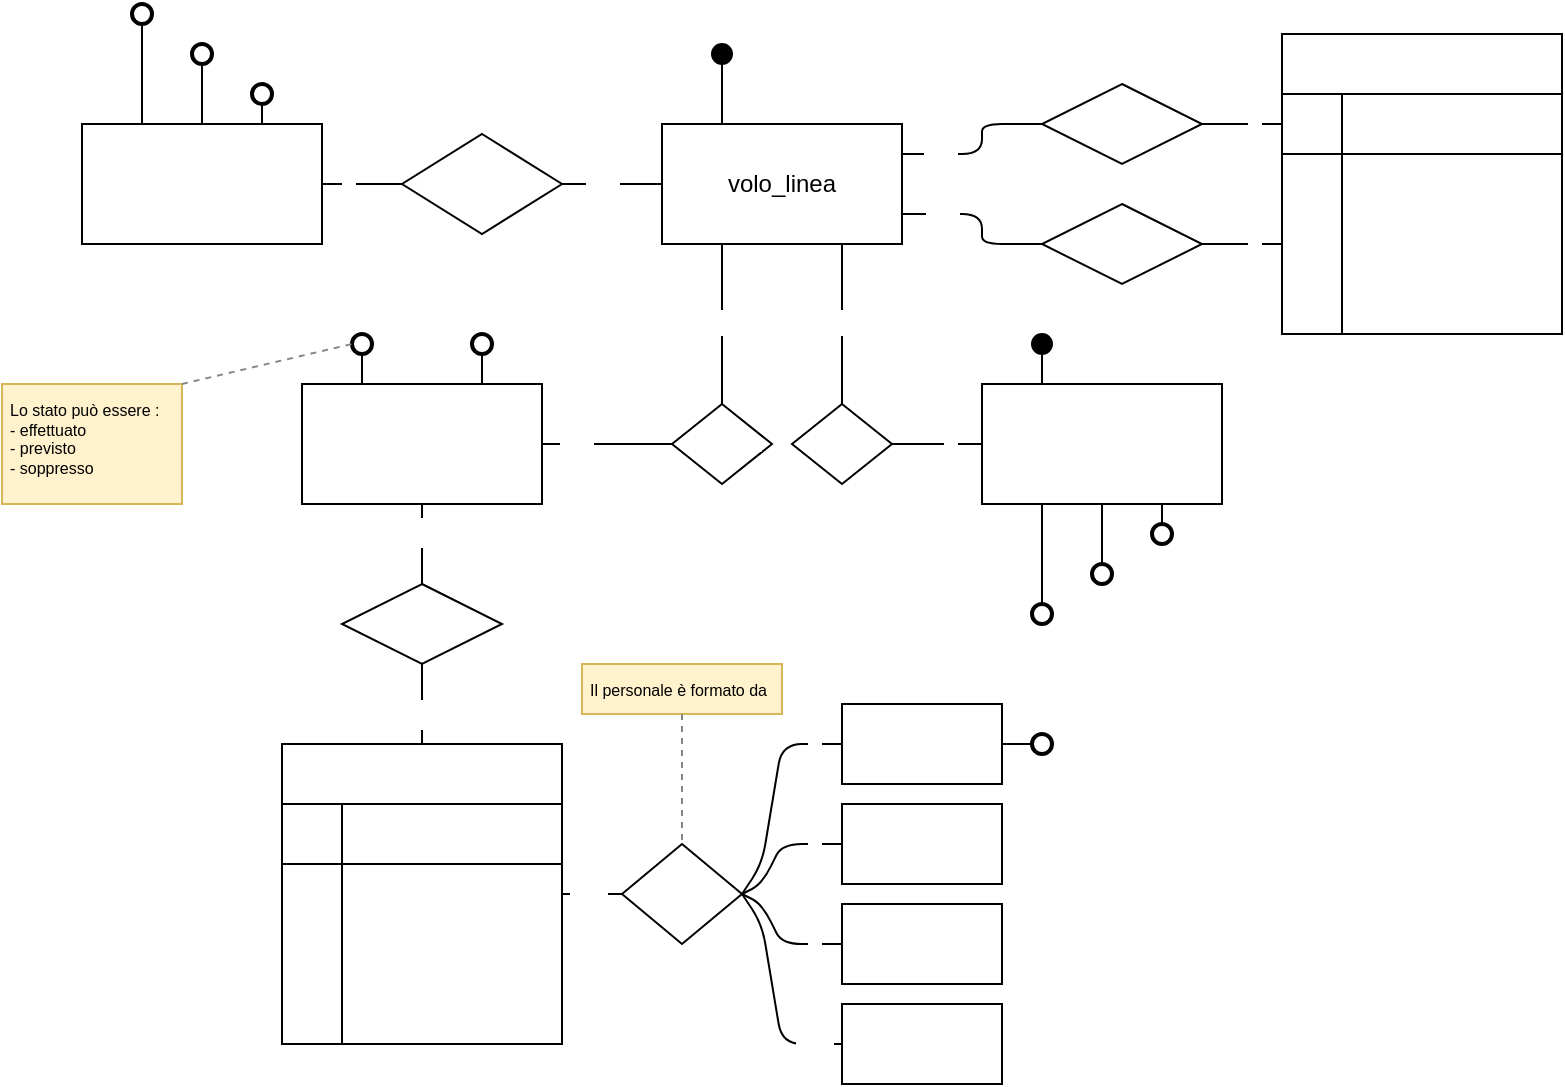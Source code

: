 <mxfile>
    <diagram id="38NO30gtIOIMFCJ8-FPS" name="Page-1">
        <mxGraphModel dx="1356" dy="537" grid="1" gridSize="10" guides="1" tooltips="1" connect="1" arrows="1" fold="1" page="0" pageScale="1" pageWidth="3300" pageHeight="4681" math="0" shadow="0">
            <root>
                <mxCell id="0"/>
                <mxCell id="1" parent="0"/>
                <mxCell id="2" value="volo_linea" style="whiteSpace=wrap;html=1;" parent="1" vertex="1">
                    <mxGeometry x="170" y="190" width="120" height="60" as="geometry"/>
                </mxCell>
                <mxCell id="3" value="&lt;div style=&quot;font-size: 12px;&quot;&gt;&lt;span style=&quot;font-size: 12px;&quot;&gt;&lt;span style=&quot;font-size: 12px;&quot;&gt;&lt;font color=&quot;#ffffff&quot;&gt;numero&lt;/font&gt;&lt;/span&gt;&lt;/span&gt;&lt;/div&gt;" style="ellipse;whiteSpace=wrap;html=1;labelPosition=right;verticalLabelPosition=middle;align=left;verticalAlign=middle;labelBackgroundColor=default;fillColor=#000000;spacingLeft=2;fontSize=12;aspect=fixed;snapToPoint=1;fontColor=#222222;allowArrows=1;" parent="1" vertex="1">
                    <mxGeometry x="195" y="150" width="10" height="10" as="geometry"/>
                </mxCell>
                <mxCell id="5" value="" style="endArrow=none;html=1;exitX=0.25;exitY=0;exitDx=0;exitDy=0;entryX=0.5;entryY=1;entryDx=0;entryDy=0;" parent="1" source="2" target="3" edge="1">
                    <mxGeometry width="50" height="50" relative="1" as="geometry">
                        <mxPoint x="310" y="200" as="sourcePoint"/>
                        <mxPoint x="360" y="150" as="targetPoint"/>
                    </mxGeometry>
                </mxCell>
                <mxCell id="7" value="orario" style="whiteSpace=wrap;html=1;fontColor=#FFFFFF;" parent="1" vertex="1">
                    <mxGeometry x="-120" y="190" width="120" height="60" as="geometry"/>
                </mxCell>
                <mxCell id="8" value="&lt;div style=&quot;font-size: 12px;&quot;&gt;&lt;span style=&quot;font-size: 12px;&quot;&gt;&lt;span style=&quot;font-size: 12px;&quot;&gt;&lt;font color=&quot;#ffffff&quot;&gt;partenza&lt;/font&gt;&lt;/span&gt;&lt;/span&gt;&lt;/div&gt;" style="ellipse;whiteSpace=wrap;html=1;labelPosition=right;verticalLabelPosition=middle;align=left;verticalAlign=middle;labelBackgroundColor=default;fillColor=none;spacingLeft=2;fontSize=12;strokeWidth=2;snapToPoint=1;fontColor=#222222;allowArrows=1;" parent="1" vertex="1">
                    <mxGeometry x="-95" y="130" width="10" height="10" as="geometry"/>
                </mxCell>
                <mxCell id="9" value="&lt;div style=&quot;font-size: 12px;&quot;&gt;&lt;span style=&quot;font-size: 12px;&quot;&gt;&lt;span style=&quot;font-size: 12px;&quot;&gt;&lt;font color=&quot;#ffffff&quot;&gt;arrivo&lt;/font&gt;&lt;/span&gt;&lt;/span&gt;&lt;/div&gt;" style="ellipse;whiteSpace=wrap;html=1;labelPosition=right;verticalLabelPosition=middle;align=left;verticalAlign=middle;labelBackgroundColor=default;fillColor=none;spacingLeft=2;fontSize=12;strokeWidth=2;snapToPoint=1;fontColor=#222222;allowArrows=1;" parent="1" vertex="1">
                    <mxGeometry x="-65" y="150" width="10" height="10" as="geometry"/>
                </mxCell>
                <mxCell id="10" value="" style="endArrow=none;html=1;fontColor=#FFFFFF;entryX=0.5;entryY=1;entryDx=0;entryDy=0;exitX=0.25;exitY=0;exitDx=0;exitDy=0;" parent="1" source="7" target="8" edge="1">
                    <mxGeometry width="50" height="50" relative="1" as="geometry">
                        <mxPoint x="-80" y="340" as="sourcePoint"/>
                        <mxPoint x="-30" y="290" as="targetPoint"/>
                    </mxGeometry>
                </mxCell>
                <mxCell id="11" value="" style="endArrow=none;html=1;fontColor=#FFFFFF;entryX=0.5;entryY=1;entryDx=0;entryDy=0;exitX=0.5;exitY=0;exitDx=0;exitDy=0;" parent="1" source="7" target="9" edge="1">
                    <mxGeometry width="50" height="50" relative="1" as="geometry">
                        <mxPoint x="-70" y="330" as="sourcePoint"/>
                        <mxPoint x="-20" y="280" as="targetPoint"/>
                    </mxGeometry>
                </mxCell>
                <mxCell id="12" value="&lt;font color=&quot;#ffffff&quot;&gt;prevede&lt;/font&gt;" style="rhombus;whiteSpace=wrap;html=1;fontSize=12;fontColor=#222222;fillColor=none;snapToPoint=1;" parent="1" vertex="1">
                    <mxGeometry x="40" y="195" width="80" height="50" as="geometry"/>
                </mxCell>
                <mxCell id="14" value="" style="endArrow=none;html=1;fontColor=#FFFFFF;entryX=0;entryY=0.5;entryDx=0;entryDy=0;exitX=1;exitY=0.5;exitDx=0;exitDy=0;" parent="1" source="12" target="2" edge="1">
                    <mxGeometry width="50" height="50" relative="1" as="geometry">
                        <mxPoint y="330" as="sourcePoint"/>
                        <mxPoint x="50" y="280" as="targetPoint"/>
                    </mxGeometry>
                </mxCell>
                <mxCell id="16" value="1:N" style="edgeLabel;html=1;align=center;verticalAlign=middle;resizable=0;points=[];fontColor=#FFFFFF;" parent="14" vertex="1" connectable="0">
                    <mxGeometry x="-0.31" y="-2" relative="1" as="geometry">
                        <mxPoint x="2" y="-2" as="offset"/>
                    </mxGeometry>
                </mxCell>
                <mxCell id="15" value="" style="endArrow=none;html=1;fontColor=#FFFFFF;entryX=0;entryY=0.5;entryDx=0;entryDy=0;exitX=1;exitY=0.5;exitDx=0;exitDy=0;" parent="1" source="7" target="12" edge="1">
                    <mxGeometry width="50" height="50" relative="1" as="geometry">
                        <mxPoint y="320" as="sourcePoint"/>
                        <mxPoint x="50" y="270" as="targetPoint"/>
                    </mxGeometry>
                </mxCell>
                <mxCell id="17" value="1" style="edgeLabel;html=1;align=center;verticalAlign=middle;resizable=0;points=[];fontColor=#FFFFFF;" parent="15" vertex="1" connectable="0">
                    <mxGeometry x="-0.41" y="-1" relative="1" as="geometry">
                        <mxPoint x="1" y="-1" as="offset"/>
                    </mxGeometry>
                </mxCell>
                <mxCell id="18" value="&lt;div style=&quot;font-size: 12px;&quot;&gt;&lt;span style=&quot;font-size: 12px;&quot;&gt;&lt;span style=&quot;font-size: 12px;&quot;&gt;&lt;font color=&quot;#ffffff&quot;&gt;durata&lt;/font&gt;&lt;/span&gt;&lt;/span&gt;&lt;/div&gt;" style="ellipse;whiteSpace=wrap;html=1;labelPosition=right;verticalLabelPosition=middle;align=left;verticalAlign=middle;labelBackgroundColor=default;fillColor=none;spacingLeft=2;fontSize=12;strokeWidth=2;snapToPoint=1;fontColor=#222222;allowArrows=1;" parent="1" vertex="1">
                    <mxGeometry x="-35" y="170" width="10" height="10" as="geometry"/>
                </mxCell>
                <mxCell id="19" value="" style="endArrow=none;html=1;fontColor=#FFFFFF;entryX=0.75;entryY=0;entryDx=0;entryDy=0;exitX=0.5;exitY=1;exitDx=0;exitDy=0;" parent="1" source="18" target="7" edge="1">
                    <mxGeometry width="50" height="50" relative="1" as="geometry">
                        <mxPoint x="-100" y="340" as="sourcePoint"/>
                        <mxPoint x="-50" y="290" as="targetPoint"/>
                    </mxGeometry>
                </mxCell>
                <mxCell id="32" value="elenco_aereoporti" style="shape=table;startSize=30;container=1;collapsible=1;childLayout=tableLayout;fixedRows=1;rowLines=0;fontStyle=1;align=center;resizeLast=1;rounded=0;shadow=0;fontColor=#FFFFFF;" parent="1" vertex="1">
                    <mxGeometry x="480" y="145" width="140" height="150" as="geometry">
                        <mxRectangle x="480" y="145" width="70" height="30" as="alternateBounds"/>
                    </mxGeometry>
                </mxCell>
                <mxCell id="33" value="" style="shape=tableRow;horizontal=0;startSize=0;swimlaneHead=0;swimlaneBody=0;fillColor=none;collapsible=0;dropTarget=0;points=[[0,0.5],[1,0.5]];portConstraint=eastwest;top=0;left=0;right=0;bottom=1;rounded=0;shadow=0;fontColor=#FFFFFF;" parent="32" vertex="1">
                    <mxGeometry y="30" width="140" height="30" as="geometry"/>
                </mxCell>
                <mxCell id="34" value="PK" style="shape=partialRectangle;connectable=0;fillColor=none;top=0;left=0;bottom=0;right=0;fontStyle=1;overflow=hidden;rounded=0;shadow=0;fontColor=#FFFFFF;" parent="33" vertex="1">
                    <mxGeometry width="30" height="30" as="geometry">
                        <mxRectangle width="30" height="30" as="alternateBounds"/>
                    </mxGeometry>
                </mxCell>
                <mxCell id="35" value="codice" style="shape=partialRectangle;connectable=0;fillColor=none;top=0;left=0;bottom=0;right=0;align=left;spacingLeft=6;fontStyle=1;overflow=hidden;rounded=0;shadow=0;fontColor=#FFFFFF;" parent="33" vertex="1">
                    <mxGeometry x="30" width="110" height="30" as="geometry">
                        <mxRectangle width="110" height="30" as="alternateBounds"/>
                    </mxGeometry>
                </mxCell>
                <mxCell id="36" value="" style="shape=tableRow;horizontal=0;startSize=0;swimlaneHead=0;swimlaneBody=0;fillColor=none;collapsible=0;dropTarget=0;points=[[0,0.5],[1,0.5]];portConstraint=eastwest;top=0;left=0;right=0;bottom=0;rounded=0;shadow=0;fontColor=#FFFFFF;" parent="32" vertex="1">
                    <mxGeometry y="60" width="140" height="30" as="geometry"/>
                </mxCell>
                <mxCell id="37" value="" style="shape=partialRectangle;connectable=0;fillColor=none;top=0;left=0;bottom=0;right=0;editable=1;overflow=hidden;rounded=0;shadow=0;fontColor=#FFFFFF;" parent="36" vertex="1">
                    <mxGeometry width="30" height="30" as="geometry">
                        <mxRectangle width="30" height="30" as="alternateBounds"/>
                    </mxGeometry>
                </mxCell>
                <mxCell id="38" value="nome" style="shape=partialRectangle;connectable=0;fillColor=none;top=0;left=0;bottom=0;right=0;align=left;spacingLeft=6;overflow=hidden;rounded=0;shadow=0;fontColor=#FFFFFF;" parent="36" vertex="1">
                    <mxGeometry x="30" width="110" height="30" as="geometry">
                        <mxRectangle width="110" height="30" as="alternateBounds"/>
                    </mxGeometry>
                </mxCell>
                <mxCell id="39" value="" style="shape=tableRow;horizontal=0;startSize=0;swimlaneHead=0;swimlaneBody=0;fillColor=none;collapsible=0;dropTarget=0;points=[[0,0.5],[1,0.5]];portConstraint=eastwest;top=0;left=0;right=0;bottom=0;rounded=0;shadow=0;fontColor=#FFFFFF;" parent="32" vertex="1">
                    <mxGeometry y="90" width="140" height="30" as="geometry"/>
                </mxCell>
                <mxCell id="40" value="" style="shape=partialRectangle;connectable=0;fillColor=none;top=0;left=0;bottom=0;right=0;editable=1;overflow=hidden;rounded=0;shadow=0;fontColor=#FFFFFF;" parent="39" vertex="1">
                    <mxGeometry width="30" height="30" as="geometry">
                        <mxRectangle width="30" height="30" as="alternateBounds"/>
                    </mxGeometry>
                </mxCell>
                <mxCell id="41" value="citta" style="shape=partialRectangle;connectable=0;fillColor=none;top=0;left=0;bottom=0;right=0;align=left;spacingLeft=6;overflow=hidden;rounded=0;shadow=0;fontColor=#FFFFFF;" parent="39" vertex="1">
                    <mxGeometry x="30" width="110" height="30" as="geometry">
                        <mxRectangle width="110" height="30" as="alternateBounds"/>
                    </mxGeometry>
                </mxCell>
                <mxCell id="42" value="" style="shape=tableRow;horizontal=0;startSize=0;swimlaneHead=0;swimlaneBody=0;fillColor=none;collapsible=0;dropTarget=0;points=[[0,0.5],[1,0.5]];portConstraint=eastwest;top=0;left=0;right=0;bottom=0;rounded=0;shadow=0;fontColor=#FFFFFF;" parent="32" vertex="1">
                    <mxGeometry y="120" width="140" height="30" as="geometry"/>
                </mxCell>
                <mxCell id="43" value="" style="shape=partialRectangle;connectable=0;fillColor=none;top=0;left=0;bottom=0;right=0;editable=1;overflow=hidden;rounded=0;shadow=0;fontColor=#FFFFFF;" parent="42" vertex="1">
                    <mxGeometry width="30" height="30" as="geometry">
                        <mxRectangle width="30" height="30" as="alternateBounds"/>
                    </mxGeometry>
                </mxCell>
                <mxCell id="44" value="nazione" style="shape=partialRectangle;connectable=0;fillColor=none;top=0;left=0;bottom=0;right=0;align=left;spacingLeft=6;overflow=hidden;rounded=0;shadow=0;fontColor=#FFFFFF;" parent="42" vertex="1">
                    <mxGeometry x="30" width="110" height="30" as="geometry">
                        <mxRectangle width="110" height="30" as="alternateBounds"/>
                    </mxGeometry>
                </mxCell>
                <mxCell id="46" value="&lt;font color=&quot;#ffffff&quot;&gt;partenza&lt;/font&gt;" style="rhombus;whiteSpace=wrap;html=1;fontSize=12;fontColor=#222222;fillColor=none;snapToPoint=1;rounded=0;shadow=0;" parent="1" vertex="1">
                    <mxGeometry x="360" y="170" width="80" height="40" as="geometry"/>
                </mxCell>
                <mxCell id="47" value="" style="endArrow=none;html=1;fontColor=#FFFFFF;exitX=1;exitY=0.25;exitDx=0;exitDy=0;entryX=0;entryY=0.5;entryDx=0;entryDy=0;" parent="1" source="2" target="46" edge="1">
                    <mxGeometry width="50" height="50" relative="1" as="geometry">
                        <mxPoint x="320" y="280" as="sourcePoint"/>
                        <mxPoint x="370" y="230" as="targetPoint"/>
                        <Array as="points">
                            <mxPoint x="330" y="205"/>
                            <mxPoint x="330" y="190"/>
                        </Array>
                    </mxGeometry>
                </mxCell>
                <mxCell id="55" value="0:N" style="edgeLabel;html=1;align=center;verticalAlign=middle;resizable=0;points=[];fontColor=#FFFFFF;" parent="47" vertex="1" connectable="0">
                    <mxGeometry x="-0.671" y="-1" relative="1" as="geometry">
                        <mxPoint x="5" y="-1" as="offset"/>
                    </mxGeometry>
                </mxCell>
                <mxCell id="48" value="&lt;font color=&quot;#ffffff&quot;&gt;arrivo&lt;/font&gt;" style="rhombus;whiteSpace=wrap;html=1;fontSize=12;fontColor=#222222;fillColor=none;snapToPoint=1;rounded=0;shadow=0;" parent="1" vertex="1">
                    <mxGeometry x="360" y="230" width="80" height="40" as="geometry"/>
                </mxCell>
                <mxCell id="49" value="" style="endArrow=none;html=1;fontColor=#FFFFFF;entryX=0;entryY=0.5;entryDx=0;entryDy=0;exitX=1;exitY=0.75;exitDx=0;exitDy=0;" parent="1" source="2" target="48" edge="1">
                    <mxGeometry width="50" height="50" relative="1" as="geometry">
                        <mxPoint x="310" y="300" as="sourcePoint"/>
                        <mxPoint x="360" y="250" as="targetPoint"/>
                        <Array as="points">
                            <mxPoint x="330" y="235"/>
                            <mxPoint x="330" y="250"/>
                        </Array>
                    </mxGeometry>
                </mxCell>
                <mxCell id="56" value="0:N" style="edgeLabel;html=1;align=center;verticalAlign=middle;resizable=0;points=[];fontColor=#FFFFFF;" parent="49" vertex="1" connectable="0">
                    <mxGeometry x="-0.652" y="-1" relative="1" as="geometry">
                        <mxPoint x="5" y="-2" as="offset"/>
                    </mxGeometry>
                </mxCell>
                <mxCell id="50" value="" style="endArrow=none;html=1;fontColor=#FFFFFF;entryX=1;entryY=0.5;entryDx=0;entryDy=0;exitX=0;exitY=0.5;exitDx=0;exitDy=0;" parent="1" source="39" target="48" edge="1">
                    <mxGeometry width="50" height="50" relative="1" as="geometry">
                        <mxPoint x="350" y="350" as="sourcePoint"/>
                        <mxPoint x="400" y="300" as="targetPoint"/>
                    </mxGeometry>
                </mxCell>
                <mxCell id="53" value="1" style="edgeLabel;html=1;align=center;verticalAlign=middle;resizable=0;points=[];fontColor=#FFFFFF;" parent="50" vertex="1" connectable="0">
                    <mxGeometry x="-0.3" y="1" relative="1" as="geometry">
                        <mxPoint y="-1" as="offset"/>
                    </mxGeometry>
                </mxCell>
                <mxCell id="51" value="" style="endArrow=none;html=1;fontColor=#FFFFFF;entryX=1;entryY=0.5;entryDx=0;entryDy=0;exitX=0;exitY=0.5;exitDx=0;exitDy=0;" parent="1" source="33" target="46" edge="1">
                    <mxGeometry width="50" height="50" relative="1" as="geometry">
                        <mxPoint x="310" y="360" as="sourcePoint"/>
                        <mxPoint x="360" y="310" as="targetPoint"/>
                    </mxGeometry>
                </mxCell>
                <mxCell id="54" value="1" style="edgeLabel;html=1;align=center;verticalAlign=middle;resizable=0;points=[];fontColor=#FFFFFF;" parent="51" vertex="1" connectable="0">
                    <mxGeometry x="-0.28" y="1" relative="1" as="geometry">
                        <mxPoint y="-1" as="offset"/>
                    </mxGeometry>
                </mxCell>
                <mxCell id="57" value="viaggi" style="whiteSpace=wrap;html=1;rounded=0;shadow=0;fontColor=#FFFFFF;" parent="1" vertex="1">
                    <mxGeometry x="-10" y="320" width="120" height="60" as="geometry"/>
                </mxCell>
                <mxCell id="60" value="&lt;div style=&quot;font-size: 12px;&quot;&gt;&lt;font color=&quot;#ffffff&quot;&gt;stato&lt;/font&gt;&lt;/div&gt;" style="ellipse;whiteSpace=wrap;html=1;labelPosition=right;verticalLabelPosition=middle;align=left;verticalAlign=middle;labelBackgroundColor=default;fillColor=none;spacingLeft=2;fontSize=12;strokeWidth=2;snapToPoint=1;fontColor=#222222;allowArrows=1;rounded=0;shadow=0;" parent="1" vertex="1">
                    <mxGeometry x="15" y="295" width="10" height="10" as="geometry"/>
                </mxCell>
                <mxCell id="64" value="" style="endArrow=none;html=1;fontColor=#FFFFFF;entryX=0.25;entryY=0;entryDx=0;entryDy=0;exitX=0.5;exitY=1;exitDx=0;exitDy=0;" parent="1" source="60" target="57" edge="1">
                    <mxGeometry width="50" height="50" relative="1" as="geometry">
                        <mxPoint x="20" y="390" as="sourcePoint"/>
                        <mxPoint x="20" y="380" as="targetPoint"/>
                    </mxGeometry>
                </mxCell>
                <mxCell id="67" value="" style="endArrow=none;html=1;fontColor=#FFFFFF;exitX=0.75;exitY=0;exitDx=0;exitDy=0;" parent="1" source="57" target="58" edge="1">
                    <mxGeometry width="50" height="50" relative="1" as="geometry">
                        <mxPoint x="90" y="310" as="sourcePoint"/>
                        <mxPoint x="80.0" y="380" as="targetPoint"/>
                    </mxGeometry>
                </mxCell>
                <mxCell id="58" value="&lt;div style=&quot;font-size: 12px;&quot;&gt;&lt;font color=&quot;#ffffff&quot;&gt;data&lt;/font&gt;&lt;/div&gt;" style="ellipse;whiteSpace=wrap;html=1;labelPosition=right;verticalLabelPosition=middle;align=left;verticalAlign=middle;labelBackgroundColor=default;fillColor=none;spacingLeft=2;fontSize=12;strokeWidth=2;snapToPoint=1;fontColor=#222222;allowArrows=1;rounded=0;shadow=0;" parent="1" vertex="1">
                    <mxGeometry x="75" y="295" width="10" height="10" as="geometry"/>
                </mxCell>
                <mxCell id="69" value="&lt;font color=&quot;#ffffff&quot;&gt;effettua&lt;/font&gt;" style="rhombus;whiteSpace=wrap;html=1;fontSize=12;fontColor=#222222;fillColor=none;snapToPoint=1;rounded=0;shadow=0;" parent="1" vertex="1">
                    <mxGeometry x="175" y="330" width="50" height="40" as="geometry"/>
                </mxCell>
                <mxCell id="71" value="" style="endArrow=none;html=1;fontColor=#FFFFFF;entryX=0;entryY=0.5;entryDx=0;entryDy=0;exitX=1;exitY=0.5;exitDx=0;exitDy=0;" parent="1" source="57" target="69" edge="1">
                    <mxGeometry width="50" height="50" relative="1" as="geometry">
                        <mxPoint y="490" as="sourcePoint"/>
                        <mxPoint x="50" y="440" as="targetPoint"/>
                    </mxGeometry>
                </mxCell>
                <mxCell id="74" value="0:N" style="edgeLabel;html=1;align=center;verticalAlign=middle;resizable=0;points=[];fontColor=#FFFFFF;" parent="71" vertex="1" connectable="0">
                    <mxGeometry x="-0.474" relative="1" as="geometry">
                        <mxPoint as="offset"/>
                    </mxGeometry>
                </mxCell>
                <mxCell id="72" value="" style="endArrow=none;html=1;fontColor=#FFFFFF;entryX=0.25;entryY=1;entryDx=0;entryDy=0;exitX=0.5;exitY=0;exitDx=0;exitDy=0;" parent="1" source="69" target="2" edge="1">
                    <mxGeometry width="50" height="50" relative="1" as="geometry">
                        <mxPoint x="60" y="360" as="sourcePoint"/>
                        <mxPoint x="110" y="310" as="targetPoint"/>
                    </mxGeometry>
                </mxCell>
                <mxCell id="73" value="1" style="edgeLabel;html=1;align=center;verticalAlign=middle;resizable=0;points=[];fontColor=#FFFFFF;" parent="72" vertex="1" connectable="0">
                    <mxGeometry x="0.289" relative="1" as="geometry">
                        <mxPoint x="-1" y="10" as="offset"/>
                    </mxGeometry>
                </mxCell>
                <mxCell id="75" value="velivolo" style="whiteSpace=wrap;html=1;rounded=0;shadow=0;fontColor=#FFFFFF;" parent="1" vertex="1">
                    <mxGeometry x="330" y="320" width="120" height="60" as="geometry"/>
                </mxCell>
                <mxCell id="76" value="&lt;font color=&quot;#ffffff&quot; style=&quot;font-size: 9px;&quot;&gt;appartiene&lt;/font&gt;" style="rhombus;whiteSpace=wrap;html=1;fontSize=9;fontColor=#222222;fillColor=none;snapToPoint=1;rounded=0;shadow=0;" parent="1" vertex="1">
                    <mxGeometry x="235" y="330" width="50" height="40" as="geometry"/>
                </mxCell>
                <mxCell id="77" value="" style="endArrow=none;html=1;fontColor=#FFFFFF;exitX=0.5;exitY=0;exitDx=0;exitDy=0;entryX=0.75;entryY=1;entryDx=0;entryDy=0;" parent="1" source="76" target="2" edge="1">
                    <mxGeometry width="50" height="50" relative="1" as="geometry">
                        <mxPoint x="240" y="340" as="sourcePoint"/>
                        <mxPoint x="290" y="290" as="targetPoint"/>
                    </mxGeometry>
                </mxCell>
                <mxCell id="78" value="1:N" style="edgeLabel;html=1;align=center;verticalAlign=middle;resizable=0;points=[];fontColor=#FFFFFF;" parent="77" vertex="1" connectable="0">
                    <mxGeometry x="0.676" y="-1" relative="1" as="geometry">
                        <mxPoint x="-2" y="26" as="offset"/>
                    </mxGeometry>
                </mxCell>
                <mxCell id="79" value="" style="endArrow=none;html=1;fontColor=#FFFFFF;entryX=1;entryY=0.5;entryDx=0;entryDy=0;exitX=0;exitY=0.5;exitDx=0;exitDy=0;" parent="1" source="75" target="76" edge="1">
                    <mxGeometry width="50" height="50" relative="1" as="geometry">
                        <mxPoint x="110" y="480" as="sourcePoint"/>
                        <mxPoint x="160" y="430" as="targetPoint"/>
                    </mxGeometry>
                </mxCell>
                <mxCell id="80" value="1" style="edgeLabel;html=1;align=center;verticalAlign=middle;resizable=0;points=[];fontColor=#FFFFFF;" parent="79" vertex="1" connectable="0">
                    <mxGeometry x="-0.381" y="-1" relative="1" as="geometry">
                        <mxPoint x="-2" as="offset"/>
                    </mxGeometry>
                </mxCell>
                <mxCell id="81" value="&lt;div style=&quot;font-size: 12px;&quot;&gt;&lt;span style=&quot;font-size: 12px;&quot;&gt;&lt;span style=&quot;font-size: 12px;&quot;&gt;&lt;font color=&quot;#ffffff&quot;&gt;matricola&lt;/font&gt;&lt;/span&gt;&lt;/span&gt;&lt;/div&gt;" style="ellipse;whiteSpace=wrap;html=1;labelPosition=right;verticalLabelPosition=middle;align=left;verticalAlign=middle;labelBackgroundColor=default;fillColor=#000000;spacingLeft=2;fontSize=12;aspect=fixed;snapToPoint=1;fontColor=#222222;allowArrows=1;rounded=0;shadow=0;" parent="1" vertex="1">
                    <mxGeometry x="355" y="295" width="10" height="10" as="geometry"/>
                </mxCell>
                <mxCell id="82" value="" style="endArrow=none;html=1;fontColor=#FFFFFF;entryX=0.5;entryY=1;entryDx=0;entryDy=0;exitX=0.25;exitY=0;exitDx=0;exitDy=0;" parent="1" source="75" target="81" edge="1">
                    <mxGeometry width="50" height="50" relative="1" as="geometry">
                        <mxPoint x="280" y="450" as="sourcePoint"/>
                        <mxPoint x="330" y="400" as="targetPoint"/>
                    </mxGeometry>
                </mxCell>
                <mxCell id="83" value="&lt;div style=&quot;font-size: 12px;&quot;&gt;&lt;span style=&quot;color: rgb(255, 255, 255);&quot;&gt;modello&lt;/span&gt;&lt;br&gt;&lt;/div&gt;" style="ellipse;whiteSpace=wrap;html=1;labelPosition=right;verticalLabelPosition=middle;align=left;verticalAlign=middle;labelBackgroundColor=default;fillColor=none;spacingLeft=2;fontSize=12;strokeWidth=2;snapToPoint=1;fontColor=#222222;allowArrows=1;rounded=0;shadow=0;" parent="1" vertex="1">
                    <mxGeometry x="385" y="410" width="10" height="10" as="geometry"/>
                </mxCell>
                <mxCell id="84" value="&lt;div style=&quot;font-size: 12px;&quot;&gt;&lt;span style=&quot;color: rgb(255, 255, 255);&quot;&gt;marca&lt;/span&gt;&lt;br&gt;&lt;/div&gt;" style="ellipse;whiteSpace=wrap;html=1;labelPosition=right;verticalLabelPosition=middle;align=left;verticalAlign=middle;labelBackgroundColor=default;fillColor=none;spacingLeft=2;fontSize=12;strokeWidth=2;snapToPoint=1;fontColor=#222222;allowArrows=1;rounded=0;shadow=0;" parent="1" vertex="1">
                    <mxGeometry x="415" y="390" width="10" height="10" as="geometry"/>
                </mxCell>
                <mxCell id="85" value="&lt;div style=&quot;font-size: 12px;&quot;&gt;&lt;span style=&quot;color: rgb(255, 255, 255);&quot;&gt;anno_aquisto&lt;/span&gt;&lt;br&gt;&lt;/div&gt;" style="ellipse;whiteSpace=wrap;html=1;labelPosition=right;verticalLabelPosition=middle;align=left;verticalAlign=middle;labelBackgroundColor=default;fillColor=none;spacingLeft=2;fontSize=12;strokeWidth=2;snapToPoint=1;fontColor=#222222;allowArrows=1;rounded=0;shadow=0;" parent="1" vertex="1">
                    <mxGeometry x="355" y="430" width="10" height="10" as="geometry"/>
                </mxCell>
                <mxCell id="86" value="" style="endArrow=none;html=1;fontColor=#FFFFFF;entryX=0.75;entryY=1;entryDx=0;entryDy=0;exitX=0.5;exitY=0;exitDx=0;exitDy=0;" parent="1" source="84" target="75" edge="1">
                    <mxGeometry width="50" height="50" relative="1" as="geometry">
                        <mxPoint x="420" y="400" as="sourcePoint"/>
                        <mxPoint x="410" y="390" as="targetPoint"/>
                    </mxGeometry>
                </mxCell>
                <mxCell id="88" value="" style="endArrow=none;html=1;fontColor=#FFFFFF;entryX=0.5;entryY=1;entryDx=0;entryDy=0;exitX=0.5;exitY=0;exitDx=0;exitDy=0;" parent="1" source="83" target="75" edge="1">
                    <mxGeometry width="50" height="50" relative="1" as="geometry">
                        <mxPoint x="330" y="470" as="sourcePoint"/>
                        <mxPoint x="380" y="420" as="targetPoint"/>
                    </mxGeometry>
                </mxCell>
                <mxCell id="89" value="" style="endArrow=none;html=1;fontColor=#FFFFFF;entryX=0.25;entryY=1;entryDx=0;entryDy=0;exitX=0.5;exitY=0;exitDx=0;exitDy=0;" parent="1" source="85" target="75" edge="1">
                    <mxGeometry width="50" height="50" relative="1" as="geometry">
                        <mxPoint x="270" y="460" as="sourcePoint"/>
                        <mxPoint x="320" y="410" as="targetPoint"/>
                    </mxGeometry>
                </mxCell>
                <mxCell id="92" value="&lt;font color=&quot;#ffffff&quot; style=&quot;font-size: 12px;&quot;&gt;appartiene&lt;/font&gt;" style="rhombus;whiteSpace=wrap;html=1;fontSize=12;fontColor=#222222;fillColor=none;snapToPoint=1;rounded=0;shadow=0;" parent="1" vertex="1">
                    <mxGeometry x="10" y="420" width="80" height="40" as="geometry"/>
                </mxCell>
                <mxCell id="93" value="" style="endArrow=none;html=1;fontSize=9;fontColor=#FFFFFF;entryX=0.5;entryY=0;entryDx=0;entryDy=0;exitX=0.5;exitY=1;exitDx=0;exitDy=0;" parent="1" source="57" target="92" edge="1">
                    <mxGeometry width="50" height="50" relative="1" as="geometry">
                        <mxPoint x="-20" y="480" as="sourcePoint"/>
                        <mxPoint x="30" y="430" as="targetPoint"/>
                    </mxGeometry>
                </mxCell>
                <mxCell id="142" value="1:N" style="edgeLabel;html=1;align=center;verticalAlign=middle;resizable=0;points=[];fontSize=12;fontColor=#FFFFFF;" parent="93" vertex="1" connectable="0">
                    <mxGeometry x="-0.368" y="-1" relative="1" as="geometry">
                        <mxPoint x="1" y="1" as="offset"/>
                    </mxGeometry>
                </mxCell>
                <mxCell id="94" value="" style="endArrow=none;html=1;fontSize=9;fontColor=#FFFFFF;entryX=0.5;entryY=1;entryDx=0;entryDy=0;exitX=0.5;exitY=0;exitDx=0;exitDy=0;" parent="1" source="95" target="92" edge="1">
                    <mxGeometry width="50" height="50" relative="1" as="geometry">
                        <mxPoint x="50" y="480" as="sourcePoint"/>
                        <mxPoint x="-10" y="450" as="targetPoint"/>
                    </mxGeometry>
                </mxCell>
                <mxCell id="141" value="1" style="edgeLabel;html=1;align=center;verticalAlign=middle;resizable=0;points=[];fontSize=12;fontColor=#FFFFFF;" parent="94" vertex="1" connectable="0">
                    <mxGeometry x="-0.425" y="1" relative="1" as="geometry">
                        <mxPoint y="-4" as="offset"/>
                    </mxGeometry>
                </mxCell>
                <mxCell id="95" value="personale" style="shape=table;startSize=30;container=1;collapsible=1;childLayout=tableLayout;fixedRows=1;rowLines=0;fontStyle=1;align=center;resizeLast=1;rounded=0;shadow=0;fontColor=#FFFFFF;" parent="1" vertex="1">
                    <mxGeometry x="-20" y="500" width="140" height="150" as="geometry">
                        <mxRectangle x="-20" y="500" width="70" height="30" as="alternateBounds"/>
                    </mxGeometry>
                </mxCell>
                <mxCell id="96" value="" style="shape=tableRow;horizontal=0;startSize=0;swimlaneHead=0;swimlaneBody=0;fillColor=none;collapsible=0;dropTarget=0;points=[[0,0.5],[1,0.5]];portConstraint=eastwest;top=0;left=0;right=0;bottom=1;rounded=0;shadow=0;fontColor=#FFFFFF;" parent="95" vertex="1">
                    <mxGeometry y="30" width="140" height="30" as="geometry"/>
                </mxCell>
                <mxCell id="97" value="PK" style="shape=partialRectangle;connectable=0;fillColor=none;top=0;left=0;bottom=0;right=0;fontStyle=1;overflow=hidden;rounded=0;shadow=0;fontColor=#FFFFFF;" parent="96" vertex="1">
                    <mxGeometry width="30" height="30" as="geometry">
                        <mxRectangle width="30" height="30" as="alternateBounds"/>
                    </mxGeometry>
                </mxCell>
                <mxCell id="98" value="matricola" style="shape=partialRectangle;connectable=0;fillColor=none;top=0;left=0;bottom=0;right=0;align=left;spacingLeft=6;fontStyle=1;overflow=hidden;rounded=0;shadow=0;fontColor=#FFFFFF;" parent="96" vertex="1">
                    <mxGeometry x="30" width="110" height="30" as="geometry">
                        <mxRectangle width="110" height="30" as="alternateBounds"/>
                    </mxGeometry>
                </mxCell>
                <mxCell id="99" value="" style="shape=tableRow;horizontal=0;startSize=0;swimlaneHead=0;swimlaneBody=0;fillColor=none;collapsible=0;dropTarget=0;points=[[0,0.5],[1,0.5]];portConstraint=eastwest;top=0;left=0;right=0;bottom=0;rounded=0;shadow=0;fontColor=#FFFFFF;" parent="95" vertex="1">
                    <mxGeometry y="60" width="140" height="30" as="geometry"/>
                </mxCell>
                <mxCell id="100" value="" style="shape=partialRectangle;connectable=0;fillColor=none;top=0;left=0;bottom=0;right=0;editable=1;overflow=hidden;rounded=0;shadow=0;fontColor=#FFFFFF;" parent="99" vertex="1">
                    <mxGeometry width="30" height="30" as="geometry">
                        <mxRectangle width="30" height="30" as="alternateBounds"/>
                    </mxGeometry>
                </mxCell>
                <mxCell id="101" value="nome" style="shape=partialRectangle;connectable=0;fillColor=none;top=0;left=0;bottom=0;right=0;align=left;spacingLeft=6;overflow=hidden;rounded=0;shadow=0;fontColor=#FFFFFF;" parent="99" vertex="1">
                    <mxGeometry x="30" width="110" height="30" as="geometry">
                        <mxRectangle width="110" height="30" as="alternateBounds"/>
                    </mxGeometry>
                </mxCell>
                <mxCell id="102" value="" style="shape=tableRow;horizontal=0;startSize=0;swimlaneHead=0;swimlaneBody=0;fillColor=none;collapsible=0;dropTarget=0;points=[[0,0.5],[1,0.5]];portConstraint=eastwest;top=0;left=0;right=0;bottom=0;rounded=0;shadow=0;fontColor=#FFFFFF;" parent="95" vertex="1">
                    <mxGeometry y="90" width="140" height="30" as="geometry"/>
                </mxCell>
                <mxCell id="103" value="" style="shape=partialRectangle;connectable=0;fillColor=none;top=0;left=0;bottom=0;right=0;editable=1;overflow=hidden;rounded=0;shadow=0;fontColor=#FFFFFF;" parent="102" vertex="1">
                    <mxGeometry width="30" height="30" as="geometry">
                        <mxRectangle width="30" height="30" as="alternateBounds"/>
                    </mxGeometry>
                </mxCell>
                <mxCell id="104" value="cognome" style="shape=partialRectangle;connectable=0;fillColor=none;top=0;left=0;bottom=0;right=0;align=left;spacingLeft=6;overflow=hidden;rounded=0;shadow=0;fontColor=#FFFFFF;" parent="102" vertex="1">
                    <mxGeometry x="30" width="110" height="30" as="geometry">
                        <mxRectangle width="110" height="30" as="alternateBounds"/>
                    </mxGeometry>
                </mxCell>
                <mxCell id="105" value="" style="shape=tableRow;horizontal=0;startSize=0;swimlaneHead=0;swimlaneBody=0;fillColor=none;collapsible=0;dropTarget=0;points=[[0,0.5],[1,0.5]];portConstraint=eastwest;top=0;left=0;right=0;bottom=0;rounded=0;shadow=0;fontColor=#FFFFFF;" parent="95" vertex="1">
                    <mxGeometry y="120" width="140" height="30" as="geometry"/>
                </mxCell>
                <mxCell id="106" value="" style="shape=partialRectangle;connectable=0;fillColor=none;top=0;left=0;bottom=0;right=0;editable=1;overflow=hidden;rounded=0;shadow=0;fontColor=#FFFFFF;" parent="105" vertex="1">
                    <mxGeometry width="30" height="30" as="geometry">
                        <mxRectangle width="30" height="30" as="alternateBounds"/>
                    </mxGeometry>
                </mxCell>
                <mxCell id="107" value="data_nascita" style="shape=partialRectangle;connectable=0;fillColor=none;top=0;left=0;bottom=0;right=0;align=left;spacingLeft=6;overflow=hidden;rounded=0;shadow=0;fontColor=#FFFFFF;" parent="105" vertex="1">
                    <mxGeometry x="30" width="110" height="30" as="geometry">
                        <mxRectangle width="110" height="30" as="alternateBounds"/>
                    </mxGeometry>
                </mxCell>
                <mxCell id="123" value="pilota" style="whiteSpace=wrap;html=1;rounded=0;shadow=0;labelBackgroundColor=none;fontSize=9;fontColor=#FFFFFF;" parent="1" vertex="1">
                    <mxGeometry x="260" y="480" width="80" height="40" as="geometry"/>
                </mxCell>
                <mxCell id="124" value="vicepilota" style="whiteSpace=wrap;html=1;rounded=0;shadow=0;labelBackgroundColor=none;fontSize=9;fontColor=#FFFFFF;" parent="1" vertex="1">
                    <mxGeometry x="260" y="530" width="80" height="40" as="geometry"/>
                </mxCell>
                <mxCell id="125" value="comandante&lt;span style=&quot;color: rgba(0, 0, 0, 0); font-family: monospace; font-size: 0px; text-align: start;&quot;&gt;%3CmxGraphModel%3E%3Croot%3E%3CmxCell%20id%3D%220%22%2F%3E%3CmxCell%20id%3D%221%22%20parent%3D%220%22%2F%3E%3CmxCell%20id%3D%222%22%20value%3D%22pilota%22%20style%3D%22whiteSpace%3Dwrap%3Bhtml%3D1%3Brounded%3D0%3Bshadow%3D0%3BlabelBackgroundColor%3Dnone%3BfontSize%3D9%3BfontColor%3D%23FFFFFF%3B%22%20vertex%3D%221%22%20parent%3D%221%22%3E%3CmxGeometry%20x%3D%22200%22%20y%3D%22480%22%20width%3D%2280%22%20height%3D%2240%22%20as%3D%22geometry%22%2F%3E%3C%2FmxCell%3E%3C%2Froot%3E%3C%2FmxGraphModel%3E&lt;/span&gt;" style="whiteSpace=wrap;html=1;rounded=0;shadow=0;labelBackgroundColor=none;fontSize=9;fontColor=#FFFFFF;" parent="1" vertex="1">
                    <mxGeometry x="260" y="580" width="80" height="40" as="geometry"/>
                </mxCell>
                <mxCell id="126" value="assistenti" style="whiteSpace=wrap;html=1;rounded=0;shadow=0;labelBackgroundColor=none;fontSize=9;fontColor=#FFFFFF;" parent="1" vertex="1">
                    <mxGeometry x="260" y="630" width="80" height="40" as="geometry"/>
                </mxCell>
                <mxCell id="127" value="&lt;font color=&quot;#ffffff&quot;&gt;ruolo&lt;/font&gt;" style="rhombus;whiteSpace=wrap;html=1;fontSize=12;fontColor=#222222;fillColor=none;snapToPoint=1;rounded=0;shadow=0;" parent="1" vertex="1">
                    <mxGeometry x="150" y="550" width="60" height="50" as="geometry"/>
                </mxCell>
                <mxCell id="129" value="" style="endArrow=none;html=1;fontSize=12;fontColor=#FFFFFF;entryX=1;entryY=0.5;entryDx=0;entryDy=0;exitX=0;exitY=0.5;exitDx=0;exitDy=0;" parent="1" source="127" target="99" edge="1">
                    <mxGeometry width="50" height="50" relative="1" as="geometry">
                        <mxPoint x="80" y="720" as="sourcePoint"/>
                        <mxPoint x="130" y="670" as="targetPoint"/>
                    </mxGeometry>
                </mxCell>
                <mxCell id="138" value="1:N" style="edgeLabel;html=1;align=center;verticalAlign=middle;resizable=0;points=[];fontSize=12;fontColor=#FFFFFF;" parent="129" vertex="1" connectable="0">
                    <mxGeometry x="0.391" y="-1" relative="1" as="geometry">
                        <mxPoint x="4" as="offset"/>
                    </mxGeometry>
                </mxCell>
                <mxCell id="130" value="" style="endArrow=none;html=1;fontSize=12;fontColor=#FFFFFF;entryX=1;entryY=0.5;entryDx=0;entryDy=0;exitX=0;exitY=0.5;exitDx=0;exitDy=0;" parent="1" source="123" target="127" edge="1">
                    <mxGeometry width="50" height="50" relative="1" as="geometry">
                        <mxPoint x="170" y="710" as="sourcePoint"/>
                        <mxPoint x="220" y="575" as="targetPoint"/>
                        <Array as="points">
                            <mxPoint x="230" y="500"/>
                            <mxPoint x="220" y="560"/>
                        </Array>
                    </mxGeometry>
                </mxCell>
                <mxCell id="134" value="1" style="edgeLabel;html=1;align=center;verticalAlign=middle;resizable=0;points=[];fontSize=12;fontColor=#FFFFFF;" parent="130" vertex="1" connectable="0">
                    <mxGeometry x="-0.816" y="1" relative="1" as="geometry">
                        <mxPoint x="-4" as="offset"/>
                    </mxGeometry>
                </mxCell>
                <mxCell id="131" value="" style="endArrow=none;html=1;fontSize=12;fontColor=#FFFFFF;entryX=0;entryY=0.5;entryDx=0;entryDy=0;exitX=1;exitY=0.5;exitDx=0;exitDy=0;" parent="1" source="127" target="124" edge="1">
                    <mxGeometry width="50" height="50" relative="1" as="geometry">
                        <mxPoint x="220" y="575" as="sourcePoint"/>
                        <mxPoint x="200" y="670" as="targetPoint"/>
                        <Array as="points">
                            <mxPoint x="220" y="570"/>
                            <mxPoint x="230" y="550"/>
                        </Array>
                    </mxGeometry>
                </mxCell>
                <mxCell id="135" value="1" style="edgeLabel;html=1;align=center;verticalAlign=middle;resizable=0;points=[];fontSize=12;fontColor=#FFFFFF;" parent="131" vertex="1" connectable="0">
                    <mxGeometry x="0.699" y="2" relative="1" as="geometry">
                        <mxPoint x="-5" as="offset"/>
                    </mxGeometry>
                </mxCell>
                <mxCell id="132" value="" style="endArrow=none;html=1;fontSize=12;fontColor=#FFFFFF;entryX=0;entryY=0.5;entryDx=0;entryDy=0;" parent="1" target="125" edge="1">
                    <mxGeometry width="50" height="50" relative="1" as="geometry">
                        <mxPoint x="210" y="575" as="sourcePoint"/>
                        <mxPoint x="260" y="560" as="targetPoint"/>
                        <Array as="points">
                            <mxPoint x="220" y="580"/>
                            <mxPoint x="230" y="600"/>
                        </Array>
                    </mxGeometry>
                </mxCell>
                <mxCell id="136" value="1" style="edgeLabel;html=1;align=center;verticalAlign=middle;resizable=0;points=[];fontSize=12;fontColor=#FFFFFF;" parent="132" vertex="1" connectable="0">
                    <mxGeometry x="0.719" relative="1" as="geometry">
                        <mxPoint x="-5" as="offset"/>
                    </mxGeometry>
                </mxCell>
                <mxCell id="133" value="" style="endArrow=none;html=1;fontSize=12;fontColor=#FFFFFF;entryX=1;entryY=0.5;entryDx=0;entryDy=0;exitX=0;exitY=0.5;exitDx=0;exitDy=0;" parent="1" source="126" target="127" edge="1">
                    <mxGeometry width="50" height="50" relative="1" as="geometry">
                        <mxPoint x="195" y="630" as="sourcePoint"/>
                        <mxPoint x="220" y="575" as="targetPoint"/>
                        <Array as="points">
                            <mxPoint x="230" y="650"/>
                            <mxPoint x="220" y="590"/>
                        </Array>
                    </mxGeometry>
                </mxCell>
                <mxCell id="137" value="1:N" style="edgeLabel;html=1;align=center;verticalAlign=middle;resizable=0;points=[];fontSize=12;fontColor=#FFFFFF;" parent="133" vertex="1" connectable="0">
                    <mxGeometry x="-0.827" relative="1" as="geometry">
                        <mxPoint x="-5" as="offset"/>
                    </mxGeometry>
                </mxCell>
                <mxCell id="139" value="&lt;div style=&quot;font-size: 12px;&quot;&gt;&lt;span style=&quot;font-size: 12px;&quot;&gt;&lt;span style=&quot;font-size: 12px;&quot;&gt;&lt;font color=&quot;#ffffff&quot;&gt;grado&lt;/font&gt;&lt;/span&gt;&lt;/span&gt;&lt;/div&gt;" style="ellipse;whiteSpace=wrap;html=1;labelPosition=right;verticalLabelPosition=middle;align=left;verticalAlign=middle;labelBackgroundColor=default;fillColor=none;spacingLeft=2;fontSize=12;strokeWidth=2;snapToPoint=1;fontColor=#222222;allowArrows=1;rounded=0;shadow=0;" parent="1" vertex="1">
                    <mxGeometry x="355" y="495" width="10" height="10" as="geometry"/>
                </mxCell>
                <mxCell id="140" value="" style="endArrow=none;html=1;fontSize=12;fontColor=#FFFFFF;entryX=0;entryY=0.5;entryDx=0;entryDy=0;exitX=1;exitY=0.5;exitDx=0;exitDy=0;" parent="1" source="123" target="139" edge="1">
                    <mxGeometry width="50" height="50" relative="1" as="geometry">
                        <mxPoint x="360" y="590" as="sourcePoint"/>
                        <mxPoint x="410" y="540" as="targetPoint"/>
                    </mxGeometry>
                </mxCell>
                <mxCell id="144" value="&lt;font color=&quot;#000000&quot;&gt;Lo stato può essere :&lt;br&gt;- effettuato&lt;br&gt;- previsto&lt;br&gt;- soppresso&lt;br&gt;&lt;/font&gt;" style="shape=note;size=0;html=1;align=left;fillColor=#fff2cc;strokeColor=#d6b656;flipV=1;flipH=1;whiteSpace=wrap;labelBorderColor=none;verticalAlign=top;fontSize=8;spacing=4;labelPosition=center;verticalLabelPosition=middle;autosize=0;container=0;resizeWidth=0;rounded=0;sketch=0;" vertex="1" parent="1">
                    <mxGeometry x="-160" y="320" width="90" height="60" as="geometry"/>
                </mxCell>
                <mxCell id="145" value="" style="endArrow=none;dashed=1;html=1;rounded=0;fontSize=4;snapToPoint=1;entryX=0;entryY=0.5;entryDx=0;entryDy=0;exitX=0;exitY=1;exitDx=0;exitDy=0;exitPerimeter=0;strokeColor=#858585;fontColor=#000000;" edge="1" parent="1" source="144" target="60">
                    <mxGeometry width="50" height="50" relative="1" as="geometry">
                        <mxPoint x="-150" y="410" as="sourcePoint"/>
                        <mxPoint x="-94.02" y="533.18" as="targetPoint"/>
                    </mxGeometry>
                </mxCell>
                <mxCell id="146" value="&lt;font color=&quot;#000000&quot;&gt;Il personale è formato da&lt;br&gt;&lt;/font&gt;" style="shape=note;size=0;html=1;align=left;fillColor=#fff2cc;strokeColor=#d6b656;flipV=1;flipH=1;whiteSpace=wrap;labelBorderColor=none;verticalAlign=top;fontSize=8;spacing=4;labelPosition=center;verticalLabelPosition=middle;autosize=0;container=0;resizeWidth=0;rounded=0;sketch=0;" vertex="1" parent="1">
                    <mxGeometry x="130" y="460" width="100" height="25" as="geometry"/>
                </mxCell>
                <mxCell id="147" value="" style="endArrow=none;dashed=1;html=1;rounded=0;fontSize=4;snapToPoint=1;entryX=0.5;entryY=0;entryDx=0;entryDy=0;exitX=0;exitY=0;exitDx=50;exitDy=0;exitPerimeter=0;strokeColor=#858585;fontColor=#000000;" edge="1" parent="1" source="146" target="127">
                    <mxGeometry width="50" height="50" relative="1" as="geometry">
                        <mxPoint x="175" y="485" as="sourcePoint"/>
                        <mxPoint x="175" y="620.304" as="targetPoint"/>
                    </mxGeometry>
                </mxCell>
            </root>
        </mxGraphModel>
    </diagram>
</mxfile>